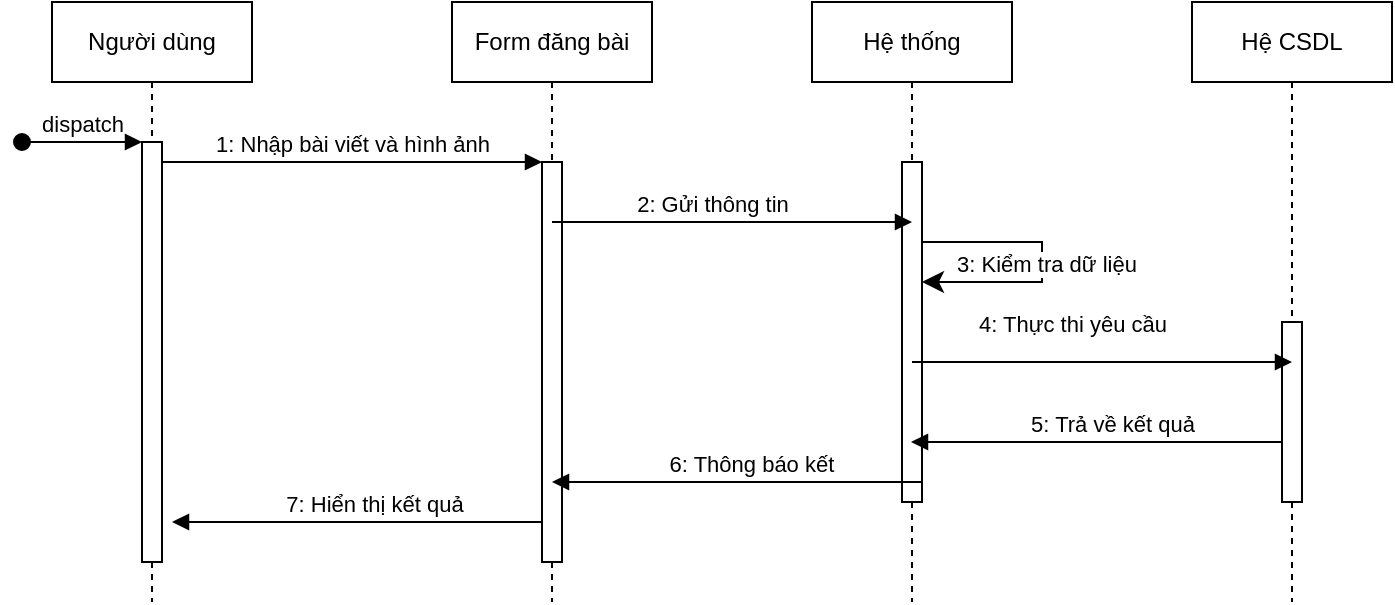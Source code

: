 <mxfile version="25.0.3" pages="7">
  <diagram name="Đăng bài" id="2YBvvXClWsGukQMizWep">
    <mxGraphModel dx="954" dy="647" grid="1" gridSize="10" guides="1" tooltips="1" connect="1" arrows="1" fold="1" page="1" pageScale="1" pageWidth="850" pageHeight="1100" math="0" shadow="0">
      <root>
        <mxCell id="0" />
        <mxCell id="1" parent="0" />
        <mxCell id="r12fzTaC0zUwJ8snUTE2-1" value="Người dùng" style="shape=umlLifeline;perimeter=lifelinePerimeter;whiteSpace=wrap;html=1;container=0;dropTarget=0;collapsible=0;recursiveResize=0;outlineConnect=0;portConstraint=eastwest;newEdgeStyle={&quot;edgeStyle&quot;:&quot;elbowEdgeStyle&quot;,&quot;elbow&quot;:&quot;vertical&quot;,&quot;curved&quot;:0,&quot;rounded&quot;:0};size=40;" parent="1" vertex="1">
          <mxGeometry x="80" y="60" width="100" height="300" as="geometry" />
        </mxCell>
        <mxCell id="r12fzTaC0zUwJ8snUTE2-2" value="" style="html=1;points=[];perimeter=orthogonalPerimeter;outlineConnect=0;targetShapes=umlLifeline;portConstraint=eastwest;newEdgeStyle={&quot;edgeStyle&quot;:&quot;elbowEdgeStyle&quot;,&quot;elbow&quot;:&quot;vertical&quot;,&quot;curved&quot;:0,&quot;rounded&quot;:0};" parent="r12fzTaC0zUwJ8snUTE2-1" vertex="1">
          <mxGeometry x="45" y="70" width="10" height="210" as="geometry" />
        </mxCell>
        <mxCell id="r12fzTaC0zUwJ8snUTE2-3" value="dispatch" style="html=1;verticalAlign=bottom;startArrow=oval;endArrow=block;startSize=8;edgeStyle=elbowEdgeStyle;elbow=vertical;curved=0;rounded=0;" parent="r12fzTaC0zUwJ8snUTE2-1" target="r12fzTaC0zUwJ8snUTE2-2" edge="1">
          <mxGeometry relative="1" as="geometry">
            <mxPoint x="-15" y="70" as="sourcePoint" />
          </mxGeometry>
        </mxCell>
        <mxCell id="r12fzTaC0zUwJ8snUTE2-4" value="Form đăng bài" style="shape=umlLifeline;perimeter=lifelinePerimeter;whiteSpace=wrap;html=1;container=0;dropTarget=0;collapsible=0;recursiveResize=0;outlineConnect=0;portConstraint=eastwest;newEdgeStyle={&quot;edgeStyle&quot;:&quot;elbowEdgeStyle&quot;,&quot;elbow&quot;:&quot;vertical&quot;,&quot;curved&quot;:0,&quot;rounded&quot;:0};" parent="1" vertex="1">
          <mxGeometry x="280" y="60" width="100" height="300" as="geometry" />
        </mxCell>
        <mxCell id="r12fzTaC0zUwJ8snUTE2-5" value="" style="html=1;points=[];perimeter=orthogonalPerimeter;outlineConnect=0;targetShapes=umlLifeline;portConstraint=eastwest;newEdgeStyle={&quot;edgeStyle&quot;:&quot;elbowEdgeStyle&quot;,&quot;elbow&quot;:&quot;vertical&quot;,&quot;curved&quot;:0,&quot;rounded&quot;:0};" parent="r12fzTaC0zUwJ8snUTE2-4" vertex="1">
          <mxGeometry x="45" y="80" width="10" height="200" as="geometry" />
        </mxCell>
        <mxCell id="r12fzTaC0zUwJ8snUTE2-6" value="1: Nhập bài viết và hình ảnh" style="html=1;verticalAlign=bottom;endArrow=block;edgeStyle=elbowEdgeStyle;elbow=vertical;curved=0;rounded=0;" parent="1" source="r12fzTaC0zUwJ8snUTE2-2" target="r12fzTaC0zUwJ8snUTE2-5" edge="1">
          <mxGeometry relative="1" as="geometry">
            <mxPoint x="195" y="150" as="sourcePoint" />
            <Array as="points">
              <mxPoint x="180" y="140" />
            </Array>
          </mxGeometry>
        </mxCell>
        <mxCell id="r12fzTaC0zUwJ8snUTE2-7" value="Hệ CSDL" style="shape=umlLifeline;perimeter=lifelinePerimeter;whiteSpace=wrap;html=1;container=0;dropTarget=0;collapsible=0;recursiveResize=0;outlineConnect=0;portConstraint=eastwest;newEdgeStyle={&quot;edgeStyle&quot;:&quot;elbowEdgeStyle&quot;,&quot;elbow&quot;:&quot;vertical&quot;,&quot;curved&quot;:0,&quot;rounded&quot;:0};" parent="1" vertex="1">
          <mxGeometry x="650" y="60" width="100" height="300" as="geometry" />
        </mxCell>
        <mxCell id="r12fzTaC0zUwJ8snUTE2-8" value="" style="html=1;points=[];perimeter=orthogonalPerimeter;outlineConnect=0;targetShapes=umlLifeline;portConstraint=eastwest;newEdgeStyle={&quot;edgeStyle&quot;:&quot;elbowEdgeStyle&quot;,&quot;elbow&quot;:&quot;vertical&quot;,&quot;curved&quot;:0,&quot;rounded&quot;:0};" parent="r12fzTaC0zUwJ8snUTE2-7" vertex="1">
          <mxGeometry x="45" y="160" width="10" height="90" as="geometry" />
        </mxCell>
        <mxCell id="r12fzTaC0zUwJ8snUTE2-9" value="Hệ thống" style="shape=umlLifeline;perimeter=lifelinePerimeter;whiteSpace=wrap;html=1;container=0;dropTarget=0;collapsible=0;recursiveResize=0;outlineConnect=0;portConstraint=eastwest;newEdgeStyle={&quot;edgeStyle&quot;:&quot;elbowEdgeStyle&quot;,&quot;elbow&quot;:&quot;vertical&quot;,&quot;curved&quot;:0,&quot;rounded&quot;:0};" parent="1" vertex="1">
          <mxGeometry x="460" y="60" width="100" height="300" as="geometry" />
        </mxCell>
        <mxCell id="r12fzTaC0zUwJ8snUTE2-10" value="" style="html=1;points=[];perimeter=orthogonalPerimeter;outlineConnect=0;targetShapes=umlLifeline;portConstraint=eastwest;newEdgeStyle={&quot;edgeStyle&quot;:&quot;elbowEdgeStyle&quot;,&quot;elbow&quot;:&quot;vertical&quot;,&quot;curved&quot;:0,&quot;rounded&quot;:0};" parent="r12fzTaC0zUwJ8snUTE2-9" vertex="1">
          <mxGeometry x="45" y="80" width="10" height="170" as="geometry" />
        </mxCell>
        <mxCell id="r12fzTaC0zUwJ8snUTE2-11" value="" style="edgeStyle=elbowEdgeStyle;elbow=horizontal;endArrow=classic;html=1;curved=0;rounded=0;endSize=8;startSize=8;" parent="r12fzTaC0zUwJ8snUTE2-9" edge="1">
          <mxGeometry width="50" height="50" relative="1" as="geometry">
            <mxPoint x="55" y="120" as="sourcePoint" />
            <mxPoint x="55" y="140" as="targetPoint" />
            <Array as="points">
              <mxPoint x="115" y="135" />
            </Array>
          </mxGeometry>
        </mxCell>
        <mxCell id="r12fzTaC0zUwJ8snUTE2-12" value="3: Kiểm tra dữ liệu" style="edgeLabel;html=1;align=center;verticalAlign=middle;resizable=0;points=[];" parent="r12fzTaC0zUwJ8snUTE2-11" vertex="1" connectable="0">
          <mxGeometry x="-0.093" y="2" relative="1" as="geometry">
            <mxPoint y="7" as="offset" />
          </mxGeometry>
        </mxCell>
        <mxCell id="r12fzTaC0zUwJ8snUTE2-13" value="2: Gửi thông tin" style="html=1;verticalAlign=bottom;endArrow=block;edgeStyle=elbowEdgeStyle;elbow=vertical;curved=0;rounded=0;" parent="1" edge="1">
          <mxGeometry x="-0.111" relative="1" as="geometry">
            <mxPoint x="330" y="170" as="sourcePoint" />
            <Array as="points">
              <mxPoint x="375" y="170" />
            </Array>
            <mxPoint x="510" y="170" as="targetPoint" />
            <mxPoint as="offset" />
          </mxGeometry>
        </mxCell>
        <mxCell id="r12fzTaC0zUwJ8snUTE2-14" value="4: Thực thi yêu cầu" style="html=1;verticalAlign=bottom;endArrow=block;edgeStyle=elbowEdgeStyle;elbow=vertical;curved=0;rounded=0;" parent="1" edge="1">
          <mxGeometry x="-0.158" y="10" relative="1" as="geometry">
            <mxPoint x="510" y="240" as="sourcePoint" />
            <Array as="points">
              <mxPoint x="555" y="240" />
            </Array>
            <mxPoint x="700" y="240" as="targetPoint" />
            <mxPoint as="offset" />
          </mxGeometry>
        </mxCell>
        <mxCell id="r12fzTaC0zUwJ8snUTE2-15" value="5: Trả về kết quả" style="html=1;verticalAlign=bottom;endArrow=block;edgeStyle=elbowEdgeStyle;elbow=vertical;curved=0;rounded=0;" parent="1" edge="1">
          <mxGeometry x="-0.084" relative="1" as="geometry">
            <mxPoint x="695" y="280" as="sourcePoint" />
            <Array as="points">
              <mxPoint x="630" y="280" />
            </Array>
            <mxPoint x="509.5" y="280" as="targetPoint" />
            <mxPoint as="offset" />
          </mxGeometry>
        </mxCell>
        <mxCell id="r12fzTaC0zUwJ8snUTE2-16" value="6: Thông báo kết&amp;nbsp;" style="html=1;verticalAlign=bottom;endArrow=block;edgeStyle=elbowEdgeStyle;elbow=vertical;curved=0;rounded=0;" parent="1" edge="1">
          <mxGeometry x="-0.084" relative="1" as="geometry">
            <mxPoint x="515.5" y="300" as="sourcePoint" />
            <Array as="points">
              <mxPoint x="450.5" y="300" />
            </Array>
            <mxPoint x="330" y="300" as="targetPoint" />
            <mxPoint as="offset" />
          </mxGeometry>
        </mxCell>
        <mxCell id="r12fzTaC0zUwJ8snUTE2-17" value="7: Hiển thị kết quả" style="html=1;verticalAlign=bottom;endArrow=block;edgeStyle=elbowEdgeStyle;elbow=vertical;curved=0;rounded=0;" parent="1" edge="1">
          <mxGeometry x="-0.084" relative="1" as="geometry">
            <mxPoint x="325.5" y="320" as="sourcePoint" />
            <Array as="points">
              <mxPoint x="260.5" y="320" />
            </Array>
            <mxPoint x="140" y="320" as="targetPoint" />
            <mxPoint as="offset" />
          </mxGeometry>
        </mxCell>
      </root>
    </mxGraphModel>
  </diagram>
  <diagram id="jSfqbtFjrKYye6gXipvO" name="Like/Unlike">
    <mxGraphModel dx="1781" dy="647" grid="1" gridSize="10" guides="1" tooltips="1" connect="1" arrows="1" fold="1" page="1" pageScale="1" pageWidth="827" pageHeight="1169" math="0" shadow="0">
      <root>
        <mxCell id="0" />
        <mxCell id="1" parent="0" />
        <mxCell id="w8kD_zkQhZ5e8kcjs-CV-1" value="Người dùng" style="shape=umlLifeline;perimeter=lifelinePerimeter;whiteSpace=wrap;html=1;container=0;dropTarget=0;collapsible=0;recursiveResize=0;outlineConnect=0;portConstraint=eastwest;newEdgeStyle={&quot;edgeStyle&quot;:&quot;elbowEdgeStyle&quot;,&quot;elbow&quot;:&quot;vertical&quot;,&quot;curved&quot;:0,&quot;rounded&quot;:0};size=40;" parent="1" vertex="1">
          <mxGeometry x="10" y="50" width="100" height="320" as="geometry" />
        </mxCell>
        <mxCell id="w8kD_zkQhZ5e8kcjs-CV-2" value="" style="html=1;points=[];perimeter=orthogonalPerimeter;outlineConnect=0;targetShapes=umlLifeline;portConstraint=eastwest;newEdgeStyle={&quot;edgeStyle&quot;:&quot;elbowEdgeStyle&quot;,&quot;elbow&quot;:&quot;vertical&quot;,&quot;curved&quot;:0,&quot;rounded&quot;:0};" parent="w8kD_zkQhZ5e8kcjs-CV-1" vertex="1">
          <mxGeometry x="45" y="70" width="10" height="230" as="geometry" />
        </mxCell>
        <mxCell id="w8kD_zkQhZ5e8kcjs-CV-3" value="dispatch" style="html=1;verticalAlign=bottom;startArrow=oval;endArrow=block;startSize=8;edgeStyle=elbowEdgeStyle;elbow=vertical;curved=0;rounded=0;" parent="w8kD_zkQhZ5e8kcjs-CV-1" target="w8kD_zkQhZ5e8kcjs-CV-2" edge="1">
          <mxGeometry relative="1" as="geometry">
            <mxPoint x="-15" y="70" as="sourcePoint" />
          </mxGeometry>
        </mxCell>
        <mxCell id="w8kD_zkQhZ5e8kcjs-CV-7" value="Hệ CSDL" style="shape=umlLifeline;perimeter=lifelinePerimeter;whiteSpace=wrap;html=1;container=0;dropTarget=0;collapsible=0;recursiveResize=0;outlineConnect=0;portConstraint=eastwest;newEdgeStyle={&quot;edgeStyle&quot;:&quot;elbowEdgeStyle&quot;,&quot;elbow&quot;:&quot;vertical&quot;,&quot;curved&quot;:0,&quot;rounded&quot;:0};" parent="1" vertex="1">
          <mxGeometry x="510" y="50" width="100" height="300" as="geometry" />
        </mxCell>
        <mxCell id="w8kD_zkQhZ5e8kcjs-CV-8" value="" style="html=1;points=[];perimeter=orthogonalPerimeter;outlineConnect=0;targetShapes=umlLifeline;portConstraint=eastwest;newEdgeStyle={&quot;edgeStyle&quot;:&quot;elbowEdgeStyle&quot;,&quot;elbow&quot;:&quot;vertical&quot;,&quot;curved&quot;:0,&quot;rounded&quot;:0};" parent="w8kD_zkQhZ5e8kcjs-CV-7" vertex="1">
          <mxGeometry x="45" y="100" width="10" height="130" as="geometry" />
        </mxCell>
        <mxCell id="w8kD_zkQhZ5e8kcjs-CV-9" value="Hệ thống" style="shape=umlLifeline;perimeter=lifelinePerimeter;whiteSpace=wrap;html=1;container=0;dropTarget=0;collapsible=0;recursiveResize=0;outlineConnect=0;portConstraint=eastwest;newEdgeStyle={&quot;edgeStyle&quot;:&quot;elbowEdgeStyle&quot;,&quot;elbow&quot;:&quot;vertical&quot;,&quot;curved&quot;:0,&quot;rounded&quot;:0};" parent="1" vertex="1">
          <mxGeometry x="250" y="50" width="100" height="320" as="geometry" />
        </mxCell>
        <mxCell id="w8kD_zkQhZ5e8kcjs-CV-10" value="" style="html=1;points=[];perimeter=orthogonalPerimeter;outlineConnect=0;targetShapes=umlLifeline;portConstraint=eastwest;newEdgeStyle={&quot;edgeStyle&quot;:&quot;elbowEdgeStyle&quot;,&quot;elbow&quot;:&quot;vertical&quot;,&quot;curved&quot;:0,&quot;rounded&quot;:0};" parent="w8kD_zkQhZ5e8kcjs-CV-9" vertex="1">
          <mxGeometry x="45" y="80" width="10" height="210" as="geometry" />
        </mxCell>
        <mxCell id="w8kD_zkQhZ5e8kcjs-CV-13" value="1: Gửi thông tin" style="html=1;verticalAlign=bottom;endArrow=block;edgeStyle=elbowEdgeStyle;elbow=vertical;curved=0;rounded=0;" parent="1" edge="1" source="w8kD_zkQhZ5e8kcjs-CV-2">
          <mxGeometry x="-0.111" relative="1" as="geometry">
            <mxPoint x="260" y="160" as="sourcePoint" />
            <Array as="points">
              <mxPoint x="305" y="160" />
            </Array>
            <mxPoint x="305" y="160" as="targetPoint" />
            <mxPoint as="offset" />
          </mxGeometry>
        </mxCell>
        <mxCell id="w8kD_zkQhZ5e8kcjs-CV-14" value="2&lt;div&gt;: Truy vấn CSDL&lt;/div&gt;" style="html=1;verticalAlign=bottom;endArrow=block;edgeStyle=elbowEdgeStyle;elbow=vertical;curved=0;rounded=0;" parent="1" edge="1" source="w8kD_zkQhZ5e8kcjs-CV-9">
          <mxGeometry x="-0.053" relative="1" as="geometry">
            <mxPoint x="440" y="180" as="sourcePoint" />
            <Array as="points">
              <mxPoint x="485" y="180" />
            </Array>
            <mxPoint x="560" y="180" as="targetPoint" />
            <mxPoint as="offset" />
          </mxGeometry>
        </mxCell>
        <mxCell id="w8kD_zkQhZ5e8kcjs-CV-15" value="4: Trả về kết quả" style="html=1;verticalAlign=bottom;endArrow=block;edgeStyle=elbowEdgeStyle;elbow=vertical;curved=0;rounded=0;" parent="1" edge="1" target="w8kD_zkQhZ5e8kcjs-CV-10" source="w8kD_zkQhZ5e8kcjs-CV-8">
          <mxGeometry x="-0.084" relative="1" as="geometry">
            <mxPoint x="506.5" y="260" as="sourcePoint" />
            <Array as="points">
              <mxPoint x="441.5" y="260" />
            </Array>
            <mxPoint x="321" y="260" as="targetPoint" />
            <mxPoint as="offset" />
          </mxGeometry>
        </mxCell>
        <mxCell id="w8kD_zkQhZ5e8kcjs-CV-17" value="5: Hiển thị kết quả" style="html=1;verticalAlign=bottom;endArrow=block;edgeStyle=elbowEdgeStyle;elbow=vertical;curved=0;rounded=0;" parent="1" edge="1" target="w8kD_zkQhZ5e8kcjs-CV-2" source="w8kD_zkQhZ5e8kcjs-CV-9">
          <mxGeometry x="0.138" relative="1" as="geometry">
            <mxPoint x="256" y="330" as="sourcePoint" />
            <Array as="points">
              <mxPoint x="190.5" y="330" />
            </Array>
            <mxPoint x="70" y="330" as="targetPoint" />
            <mxPoint x="1" as="offset" />
          </mxGeometry>
        </mxCell>
        <mxCell id="rZkWOKtqXI1dUcDPoEAD-1" value="" style="edgeStyle=elbowEdgeStyle;elbow=horizontal;endArrow=classic;html=1;curved=0;rounded=0;endSize=8;startSize=8;" parent="1" edge="1">
          <mxGeometry width="50" height="50" relative="1" as="geometry">
            <mxPoint x="560" y="200" as="sourcePoint" />
            <mxPoint x="560" y="220" as="targetPoint" />
            <Array as="points">
              <mxPoint x="620" y="215" />
            </Array>
          </mxGeometry>
        </mxCell>
        <mxCell id="rZkWOKtqXI1dUcDPoEAD-2" value="3: Thực thi yêu cầu" style="edgeLabel;html=1;align=center;verticalAlign=middle;resizable=0;points=[];" parent="rZkWOKtqXI1dUcDPoEAD-1" vertex="1" connectable="0">
          <mxGeometry x="-0.093" y="2" relative="1" as="geometry">
            <mxPoint y="7" as="offset" />
          </mxGeometry>
        </mxCell>
        <mxCell id="Schu05njpDujPpJQ4BI4-1" value="Người dùng 2" style="shape=umlLifeline;perimeter=lifelinePerimeter;whiteSpace=wrap;html=1;container=0;dropTarget=0;collapsible=0;recursiveResize=0;outlineConnect=0;portConstraint=eastwest;newEdgeStyle={&quot;edgeStyle&quot;:&quot;elbowEdgeStyle&quot;,&quot;elbow&quot;:&quot;vertical&quot;,&quot;curved&quot;:0,&quot;rounded&quot;:0};" parent="1" vertex="1">
          <mxGeometry x="727" y="50" width="100" height="300" as="geometry" />
        </mxCell>
        <mxCell id="Schu05njpDujPpJQ4BI4-2" value="" style="html=1;points=[];perimeter=orthogonalPerimeter;outlineConnect=0;targetShapes=umlLifeline;portConstraint=eastwest;newEdgeStyle={&quot;edgeStyle&quot;:&quot;elbowEdgeStyle&quot;,&quot;elbow&quot;:&quot;vertical&quot;,&quot;curved&quot;:0,&quot;rounded&quot;:0};" parent="Schu05njpDujPpJQ4BI4-1" vertex="1">
          <mxGeometry x="45" y="100" width="10" height="180" as="geometry" />
        </mxCell>
        <mxCell id="Schu05njpDujPpJQ4BI4-4" value="6: Gửi thông báo" style="html=1;verticalAlign=bottom;endArrow=block;edgeStyle=elbowEdgeStyle;elbow=vertical;curved=0;rounded=0;" parent="1" target="Schu05njpDujPpJQ4BI4-1" edge="1" source="w8kD_zkQhZ5e8kcjs-CV-10">
          <mxGeometry x="-0.069" relative="1" as="geometry">
            <mxPoint x="448.5" y="320" as="sourcePoint" />
            <Array as="points">
              <mxPoint x="610" y="320" />
            </Array>
            <mxPoint x="700" y="340" as="targetPoint" />
            <mxPoint x="1" as="offset" />
          </mxGeometry>
        </mxCell>
      </root>
    </mxGraphModel>
  </diagram>
  <diagram id="zUzSn7DkX2pUzEvZe8yD" name="Bình luận">
    <mxGraphModel grid="1" page="1" gridSize="10" guides="1" tooltips="1" connect="1" arrows="1" fold="1" pageScale="1" pageWidth="827" pageHeight="1169" math="0" shadow="0">
      <root>
        <mxCell id="0" />
        <mxCell id="1" parent="0" />
        <mxCell id="RKjUR7_-icUEEAKHoOrh-1" value="Người dùng" style="shape=umlLifeline;perimeter=lifelinePerimeter;whiteSpace=wrap;html=1;container=0;dropTarget=0;collapsible=0;recursiveResize=0;outlineConnect=0;portConstraint=eastwest;newEdgeStyle={&quot;edgeStyle&quot;:&quot;elbowEdgeStyle&quot;,&quot;elbow&quot;:&quot;vertical&quot;,&quot;curved&quot;:0,&quot;rounded&quot;:0};size=40;" vertex="1" parent="1">
          <mxGeometry x="80" y="60" width="100" height="300" as="geometry" />
        </mxCell>
        <mxCell id="RKjUR7_-icUEEAKHoOrh-2" value="" style="html=1;points=[];perimeter=orthogonalPerimeter;outlineConnect=0;targetShapes=umlLifeline;portConstraint=eastwest;newEdgeStyle={&quot;edgeStyle&quot;:&quot;elbowEdgeStyle&quot;,&quot;elbow&quot;:&quot;vertical&quot;,&quot;curved&quot;:0,&quot;rounded&quot;:0};" vertex="1" parent="RKjUR7_-icUEEAKHoOrh-1">
          <mxGeometry x="45" y="70" width="10" height="210" as="geometry" />
        </mxCell>
        <mxCell id="RKjUR7_-icUEEAKHoOrh-3" value="dispatch" style="html=1;verticalAlign=bottom;startArrow=oval;endArrow=block;startSize=8;edgeStyle=elbowEdgeStyle;elbow=vertical;curved=0;rounded=0;" edge="1" parent="RKjUR7_-icUEEAKHoOrh-1" target="RKjUR7_-icUEEAKHoOrh-2">
          <mxGeometry relative="1" as="geometry">
            <mxPoint x="-15" y="70" as="sourcePoint" />
          </mxGeometry>
        </mxCell>
        <mxCell id="RKjUR7_-icUEEAKHoOrh-4" value="Form đăng bài" style="shape=umlLifeline;perimeter=lifelinePerimeter;whiteSpace=wrap;html=1;container=0;dropTarget=0;collapsible=0;recursiveResize=0;outlineConnect=0;portConstraint=eastwest;newEdgeStyle={&quot;edgeStyle&quot;:&quot;elbowEdgeStyle&quot;,&quot;elbow&quot;:&quot;vertical&quot;,&quot;curved&quot;:0,&quot;rounded&quot;:0};" vertex="1" parent="1">
          <mxGeometry x="280" y="60" width="100" height="300" as="geometry" />
        </mxCell>
        <mxCell id="RKjUR7_-icUEEAKHoOrh-5" value="" style="html=1;points=[];perimeter=orthogonalPerimeter;outlineConnect=0;targetShapes=umlLifeline;portConstraint=eastwest;newEdgeStyle={&quot;edgeStyle&quot;:&quot;elbowEdgeStyle&quot;,&quot;elbow&quot;:&quot;vertical&quot;,&quot;curved&quot;:0,&quot;rounded&quot;:0};" vertex="1" parent="RKjUR7_-icUEEAKHoOrh-4">
          <mxGeometry x="45" y="80" width="10" height="200" as="geometry" />
        </mxCell>
        <mxCell id="RKjUR7_-icUEEAKHoOrh-6" value="1: Nhập bình luận" style="html=1;verticalAlign=bottom;endArrow=block;edgeStyle=elbowEdgeStyle;elbow=vertical;curved=0;rounded=0;" edge="1" parent="1" source="RKjUR7_-icUEEAKHoOrh-2" target="RKjUR7_-icUEEAKHoOrh-5">
          <mxGeometry relative="1" as="geometry">
            <mxPoint x="195" y="150" as="sourcePoint" />
            <Array as="points">
              <mxPoint x="180" y="140" />
            </Array>
          </mxGeometry>
        </mxCell>
        <mxCell id="RKjUR7_-icUEEAKHoOrh-7" value="Hệ CSDL" style="shape=umlLifeline;perimeter=lifelinePerimeter;whiteSpace=wrap;html=1;container=0;dropTarget=0;collapsible=0;recursiveResize=0;outlineConnect=0;portConstraint=eastwest;newEdgeStyle={&quot;edgeStyle&quot;:&quot;elbowEdgeStyle&quot;,&quot;elbow&quot;:&quot;vertical&quot;,&quot;curved&quot;:0,&quot;rounded&quot;:0};" vertex="1" parent="1">
          <mxGeometry x="650" y="60" width="100" height="300" as="geometry" />
        </mxCell>
        <mxCell id="RKjUR7_-icUEEAKHoOrh-8" value="" style="html=1;points=[];perimeter=orthogonalPerimeter;outlineConnect=0;targetShapes=umlLifeline;portConstraint=eastwest;newEdgeStyle={&quot;edgeStyle&quot;:&quot;elbowEdgeStyle&quot;,&quot;elbow&quot;:&quot;vertical&quot;,&quot;curved&quot;:0,&quot;rounded&quot;:0};" vertex="1" parent="RKjUR7_-icUEEAKHoOrh-7">
          <mxGeometry x="45" y="160" width="10" height="90" as="geometry" />
        </mxCell>
        <mxCell id="RKjUR7_-icUEEAKHoOrh-9" value="Hệ thống" style="shape=umlLifeline;perimeter=lifelinePerimeter;whiteSpace=wrap;html=1;container=0;dropTarget=0;collapsible=0;recursiveResize=0;outlineConnect=0;portConstraint=eastwest;newEdgeStyle={&quot;edgeStyle&quot;:&quot;elbowEdgeStyle&quot;,&quot;elbow&quot;:&quot;vertical&quot;,&quot;curved&quot;:0,&quot;rounded&quot;:0};" vertex="1" parent="1">
          <mxGeometry x="460" y="60" width="100" height="300" as="geometry" />
        </mxCell>
        <mxCell id="RKjUR7_-icUEEAKHoOrh-10" value="" style="html=1;points=[];perimeter=orthogonalPerimeter;outlineConnect=0;targetShapes=umlLifeline;portConstraint=eastwest;newEdgeStyle={&quot;edgeStyle&quot;:&quot;elbowEdgeStyle&quot;,&quot;elbow&quot;:&quot;vertical&quot;,&quot;curved&quot;:0,&quot;rounded&quot;:0};" vertex="1" parent="RKjUR7_-icUEEAKHoOrh-9">
          <mxGeometry x="45" y="80" width="10" height="170" as="geometry" />
        </mxCell>
        <mxCell id="RKjUR7_-icUEEAKHoOrh-11" value="" style="edgeStyle=elbowEdgeStyle;elbow=horizontal;endArrow=classic;html=1;curved=0;rounded=0;endSize=8;startSize=8;" edge="1" parent="RKjUR7_-icUEEAKHoOrh-9">
          <mxGeometry width="50" height="50" relative="1" as="geometry">
            <mxPoint x="55" y="120" as="sourcePoint" />
            <mxPoint x="55" y="140" as="targetPoint" />
            <Array as="points">
              <mxPoint x="115" y="135" />
            </Array>
          </mxGeometry>
        </mxCell>
        <mxCell id="RKjUR7_-icUEEAKHoOrh-12" value="3: Kiểm tra dữ liệu" style="edgeLabel;html=1;align=center;verticalAlign=middle;resizable=0;points=[];" vertex="1" connectable="0" parent="RKjUR7_-icUEEAKHoOrh-11">
          <mxGeometry x="-0.093" y="2" relative="1" as="geometry">
            <mxPoint y="7" as="offset" />
          </mxGeometry>
        </mxCell>
        <mxCell id="RKjUR7_-icUEEAKHoOrh-13" value="2: Gửi thông tin" style="html=1;verticalAlign=bottom;endArrow=block;edgeStyle=elbowEdgeStyle;elbow=vertical;curved=0;rounded=0;" edge="1" parent="1">
          <mxGeometry x="-0.111" relative="1" as="geometry">
            <mxPoint x="330" y="170" as="sourcePoint" />
            <Array as="points">
              <mxPoint x="375" y="170" />
            </Array>
            <mxPoint x="510" y="170" as="targetPoint" />
            <mxPoint as="offset" />
          </mxGeometry>
        </mxCell>
        <mxCell id="RKjUR7_-icUEEAKHoOrh-14" value="4: Thực thi yêu cầu" style="html=1;verticalAlign=bottom;endArrow=block;edgeStyle=elbowEdgeStyle;elbow=vertical;curved=0;rounded=0;" edge="1" parent="1">
          <mxGeometry x="-0.158" y="10" relative="1" as="geometry">
            <mxPoint x="510" y="240" as="sourcePoint" />
            <Array as="points">
              <mxPoint x="555" y="240" />
            </Array>
            <mxPoint x="700" y="240" as="targetPoint" />
            <mxPoint as="offset" />
          </mxGeometry>
        </mxCell>
        <mxCell id="RKjUR7_-icUEEAKHoOrh-15" value="5: Trả về kết quả" style="html=1;verticalAlign=bottom;endArrow=block;edgeStyle=elbowEdgeStyle;elbow=vertical;curved=0;rounded=0;" edge="1" parent="1">
          <mxGeometry x="-0.084" relative="1" as="geometry">
            <mxPoint x="695" y="280" as="sourcePoint" />
            <Array as="points">
              <mxPoint x="630" y="280" />
            </Array>
            <mxPoint x="509.5" y="280" as="targetPoint" />
            <mxPoint as="offset" />
          </mxGeometry>
        </mxCell>
        <mxCell id="RKjUR7_-icUEEAKHoOrh-16" value="6: Thông báo kết&amp;nbsp;" style="html=1;verticalAlign=bottom;endArrow=block;edgeStyle=elbowEdgeStyle;elbow=vertical;curved=0;rounded=0;" edge="1" parent="1">
          <mxGeometry x="-0.084" relative="1" as="geometry">
            <mxPoint x="515.5" y="300" as="sourcePoint" />
            <Array as="points">
              <mxPoint x="450.5" y="300" />
            </Array>
            <mxPoint x="330" y="300" as="targetPoint" />
            <mxPoint as="offset" />
          </mxGeometry>
        </mxCell>
        <mxCell id="RKjUR7_-icUEEAKHoOrh-17" value="7: Hiển thị kết quả" style="html=1;verticalAlign=bottom;endArrow=block;edgeStyle=elbowEdgeStyle;elbow=vertical;curved=0;rounded=0;" edge="1" parent="1">
          <mxGeometry x="-0.084" relative="1" as="geometry">
            <mxPoint x="325.5" y="320" as="sourcePoint" />
            <Array as="points">
              <mxPoint x="260.5" y="320" />
            </Array>
            <mxPoint x="140" y="320" as="targetPoint" />
            <mxPoint as="offset" />
          </mxGeometry>
        </mxCell>
      </root>
    </mxGraphModel>
  </diagram>
  <diagram id="ORHbClU-bKJkpTD9yn6L" name="Xoá bài">
    <mxGraphModel dx="954" dy="647" grid="1" gridSize="10" guides="1" tooltips="1" connect="1" arrows="1" fold="1" page="1" pageScale="1" pageWidth="827" pageHeight="1169" math="0" shadow="0">
      <root>
        <mxCell id="0" />
        <mxCell id="1" parent="0" />
        <mxCell id="s7DUDZ6QWlpCbEsnNOTf-14" value="Người dùng" style="shape=umlLifeline;perimeter=lifelinePerimeter;whiteSpace=wrap;html=1;container=0;dropTarget=0;collapsible=0;recursiveResize=0;outlineConnect=0;portConstraint=eastwest;newEdgeStyle={&quot;edgeStyle&quot;:&quot;elbowEdgeStyle&quot;,&quot;elbow&quot;:&quot;vertical&quot;,&quot;curved&quot;:0,&quot;rounded&quot;:0};size=40;" vertex="1" parent="1">
          <mxGeometry x="90" y="70" width="100" height="300" as="geometry" />
        </mxCell>
        <mxCell id="s7DUDZ6QWlpCbEsnNOTf-15" value="" style="html=1;points=[];perimeter=orthogonalPerimeter;outlineConnect=0;targetShapes=umlLifeline;portConstraint=eastwest;newEdgeStyle={&quot;edgeStyle&quot;:&quot;elbowEdgeStyle&quot;,&quot;elbow&quot;:&quot;vertical&quot;,&quot;curved&quot;:0,&quot;rounded&quot;:0};" vertex="1" parent="s7DUDZ6QWlpCbEsnNOTf-14">
          <mxGeometry x="45" y="70" width="10" height="210" as="geometry" />
        </mxCell>
        <mxCell id="s7DUDZ6QWlpCbEsnNOTf-16" value="dispatch" style="html=1;verticalAlign=bottom;startArrow=oval;endArrow=block;startSize=8;edgeStyle=elbowEdgeStyle;elbow=vertical;curved=0;rounded=0;" edge="1" parent="s7DUDZ6QWlpCbEsnNOTf-14" target="s7DUDZ6QWlpCbEsnNOTf-15">
          <mxGeometry relative="1" as="geometry">
            <mxPoint x="-15" y="70" as="sourcePoint" />
          </mxGeometry>
        </mxCell>
        <mxCell id="s7DUDZ6QWlpCbEsnNOTf-17" value="Hệ CSDL" style="shape=umlLifeline;perimeter=lifelinePerimeter;whiteSpace=wrap;html=1;container=0;dropTarget=0;collapsible=0;recursiveResize=0;outlineConnect=0;portConstraint=eastwest;newEdgeStyle={&quot;edgeStyle&quot;:&quot;elbowEdgeStyle&quot;,&quot;elbow&quot;:&quot;vertical&quot;,&quot;curved&quot;:0,&quot;rounded&quot;:0};" vertex="1" parent="1">
          <mxGeometry x="580" y="60" width="100" height="300" as="geometry" />
        </mxCell>
        <mxCell id="s7DUDZ6QWlpCbEsnNOTf-18" value="" style="html=1;points=[];perimeter=orthogonalPerimeter;outlineConnect=0;targetShapes=umlLifeline;portConstraint=eastwest;newEdgeStyle={&quot;edgeStyle&quot;:&quot;elbowEdgeStyle&quot;,&quot;elbow&quot;:&quot;vertical&quot;,&quot;curved&quot;:0,&quot;rounded&quot;:0};" vertex="1" parent="s7DUDZ6QWlpCbEsnNOTf-17">
          <mxGeometry x="45" y="100" width="10" height="180" as="geometry" />
        </mxCell>
        <mxCell id="s7DUDZ6QWlpCbEsnNOTf-19" value="Hệ thống" style="shape=umlLifeline;perimeter=lifelinePerimeter;whiteSpace=wrap;html=1;container=0;dropTarget=0;collapsible=0;recursiveResize=0;outlineConnect=0;portConstraint=eastwest;newEdgeStyle={&quot;edgeStyle&quot;:&quot;elbowEdgeStyle&quot;,&quot;elbow&quot;:&quot;vertical&quot;,&quot;curved&quot;:0,&quot;rounded&quot;:0};" vertex="1" parent="1">
          <mxGeometry x="340" y="70" width="100" height="300" as="geometry" />
        </mxCell>
        <mxCell id="s7DUDZ6QWlpCbEsnNOTf-20" value="" style="html=1;points=[];perimeter=orthogonalPerimeter;outlineConnect=0;targetShapes=umlLifeline;portConstraint=eastwest;newEdgeStyle={&quot;edgeStyle&quot;:&quot;elbowEdgeStyle&quot;,&quot;elbow&quot;:&quot;vertical&quot;,&quot;curved&quot;:0,&quot;rounded&quot;:0};" vertex="1" parent="s7DUDZ6QWlpCbEsnNOTf-19">
          <mxGeometry x="45" y="80" width="10" height="200" as="geometry" />
        </mxCell>
        <mxCell id="s7DUDZ6QWlpCbEsnNOTf-21" value="4: Trả về kết quả" style="html=1;verticalAlign=bottom;endArrow=block;edgeStyle=elbowEdgeStyle;elbow=vertical;curved=0;rounded=0;" edge="1" parent="1" target="s7DUDZ6QWlpCbEsnNOTf-20">
          <mxGeometry x="-0.084" relative="1" as="geometry">
            <mxPoint x="635.5" y="280" as="sourcePoint" />
            <Array as="points">
              <mxPoint x="570.5" y="280" />
            </Array>
            <mxPoint x="450" y="280" as="targetPoint" />
            <mxPoint as="offset" />
          </mxGeometry>
        </mxCell>
        <mxCell id="s7DUDZ6QWlpCbEsnNOTf-22" value="5: Hiển thị kết quả" style="html=1;verticalAlign=bottom;endArrow=block;edgeStyle=elbowEdgeStyle;elbow=vertical;curved=0;rounded=0;" edge="1" parent="1" source="s7DUDZ6QWlpCbEsnNOTf-19">
          <mxGeometry x="0.138" relative="1" as="geometry">
            <mxPoint x="335.5" y="330" as="sourcePoint" />
            <Array as="points">
              <mxPoint x="270.5" y="330" />
            </Array>
            <mxPoint x="150" y="330" as="targetPoint" />
            <mxPoint x="1" as="offset" />
          </mxGeometry>
        </mxCell>
        <mxCell id="s7DUDZ6QWlpCbEsnNOTf-23" value="1: Nhấn vào biểu tượng thùng rác" style="html=1;verticalAlign=bottom;endArrow=block;edgeStyle=elbowEdgeStyle;elbow=vertical;curved=0;rounded=0;" edge="1" parent="1" target="s7DUDZ6QWlpCbEsnNOTf-19">
          <mxGeometry relative="1" as="geometry">
            <mxPoint x="145" y="170" as="sourcePoint" />
            <Array as="points">
              <mxPoint x="195" y="170" />
            </Array>
            <mxPoint x="340" y="170" as="targetPoint" />
            <mxPoint as="offset" />
          </mxGeometry>
        </mxCell>
        <mxCell id="s7DUDZ6QWlpCbEsnNOTf-24" value="2: Truy vấn CSDL" style="html=1;verticalAlign=bottom;endArrow=block;edgeStyle=elbowEdgeStyle;elbow=vertical;curved=0;rounded=0;" edge="1" parent="1" source="s7DUDZ6QWlpCbEsnNOTf-20">
          <mxGeometry x="-0.053" relative="1" as="geometry">
            <mxPoint x="410" y="200" as="sourcePoint" />
            <Array as="points">
              <mxPoint x="565" y="200" />
            </Array>
            <mxPoint x="630" y="200" as="targetPoint" />
            <mxPoint as="offset" />
          </mxGeometry>
        </mxCell>
        <mxCell id="s7DUDZ6QWlpCbEsnNOTf-25" value="" style="edgeStyle=elbowEdgeStyle;elbow=horizontal;endArrow=classic;html=1;curved=0;rounded=0;endSize=8;startSize=8;" edge="1" parent="1">
          <mxGeometry width="50" height="50" relative="1" as="geometry">
            <mxPoint x="630" y="220" as="sourcePoint" />
            <mxPoint x="630" y="240" as="targetPoint" />
            <Array as="points">
              <mxPoint x="690" y="235" />
            </Array>
          </mxGeometry>
        </mxCell>
        <mxCell id="s7DUDZ6QWlpCbEsnNOTf-26" value="3: Thực thi yêu cầu" style="edgeLabel;html=1;align=center;verticalAlign=middle;resizable=0;points=[];" vertex="1" connectable="0" parent="s7DUDZ6QWlpCbEsnNOTf-25">
          <mxGeometry x="-0.093" y="2" relative="1" as="geometry">
            <mxPoint y="7" as="offset" />
          </mxGeometry>
        </mxCell>
      </root>
    </mxGraphModel>
  </diagram>
  <diagram id="Ey62mu0xi-_5r7FzOgWO" name="Thay đổi thông tin cá nhân">
    <mxGraphModel dx="954" dy="647" grid="1" gridSize="10" guides="1" tooltips="1" connect="1" arrows="1" fold="1" page="1" pageScale="1" pageWidth="827" pageHeight="1169" math="0" shadow="0">
      <root>
        <mxCell id="0" />
        <mxCell id="1" parent="0" />
        <mxCell id="Nq5Gef6nirheu2Bh2SGQ-1" value="Người dùng" style="shape=umlLifeline;perimeter=lifelinePerimeter;whiteSpace=wrap;html=1;container=0;dropTarget=0;collapsible=0;recursiveResize=0;outlineConnect=0;portConstraint=eastwest;newEdgeStyle={&quot;edgeStyle&quot;:&quot;elbowEdgeStyle&quot;,&quot;elbow&quot;:&quot;vertical&quot;,&quot;curved&quot;:0,&quot;rounded&quot;:0};size=40;" vertex="1" parent="1">
          <mxGeometry x="80" y="60" width="100" height="300" as="geometry" />
        </mxCell>
        <mxCell id="Nq5Gef6nirheu2Bh2SGQ-2" value="" style="html=1;points=[];perimeter=orthogonalPerimeter;outlineConnect=0;targetShapes=umlLifeline;portConstraint=eastwest;newEdgeStyle={&quot;edgeStyle&quot;:&quot;elbowEdgeStyle&quot;,&quot;elbow&quot;:&quot;vertical&quot;,&quot;curved&quot;:0,&quot;rounded&quot;:0};" vertex="1" parent="Nq5Gef6nirheu2Bh2SGQ-1">
          <mxGeometry x="45" y="70" width="10" height="210" as="geometry" />
        </mxCell>
        <mxCell id="Nq5Gef6nirheu2Bh2SGQ-3" value="dispatch" style="html=1;verticalAlign=bottom;startArrow=oval;endArrow=block;startSize=8;edgeStyle=elbowEdgeStyle;elbow=vertical;curved=0;rounded=0;" edge="1" parent="Nq5Gef6nirheu2Bh2SGQ-1" target="Nq5Gef6nirheu2Bh2SGQ-2">
          <mxGeometry relative="1" as="geometry">
            <mxPoint x="-15" y="70" as="sourcePoint" />
          </mxGeometry>
        </mxCell>
        <mxCell id="Nq5Gef6nirheu2Bh2SGQ-4" value="Form thông tin" style="shape=umlLifeline;perimeter=lifelinePerimeter;whiteSpace=wrap;html=1;container=0;dropTarget=0;collapsible=0;recursiveResize=0;outlineConnect=0;portConstraint=eastwest;newEdgeStyle={&quot;edgeStyle&quot;:&quot;elbowEdgeStyle&quot;,&quot;elbow&quot;:&quot;vertical&quot;,&quot;curved&quot;:0,&quot;rounded&quot;:0};" vertex="1" parent="1">
          <mxGeometry x="280" y="60" width="100" height="300" as="geometry" />
        </mxCell>
        <mxCell id="Nq5Gef6nirheu2Bh2SGQ-5" value="" style="html=1;points=[];perimeter=orthogonalPerimeter;outlineConnect=0;targetShapes=umlLifeline;portConstraint=eastwest;newEdgeStyle={&quot;edgeStyle&quot;:&quot;elbowEdgeStyle&quot;,&quot;elbow&quot;:&quot;vertical&quot;,&quot;curved&quot;:0,&quot;rounded&quot;:0};" vertex="1" parent="Nq5Gef6nirheu2Bh2SGQ-4">
          <mxGeometry x="45" y="80" width="10" height="200" as="geometry" />
        </mxCell>
        <mxCell id="Nq5Gef6nirheu2Bh2SGQ-6" value="1: Gửi các yêu&amp;nbsp;" style="html=1;verticalAlign=bottom;endArrow=block;edgeStyle=elbowEdgeStyle;elbow=vertical;curved=0;rounded=0;" edge="1" parent="1" source="Nq5Gef6nirheu2Bh2SGQ-2" target="Nq5Gef6nirheu2Bh2SGQ-5">
          <mxGeometry x="0.105" y="10" relative="1" as="geometry">
            <mxPoint x="195" y="150" as="sourcePoint" />
            <Array as="points">
              <mxPoint x="180" y="140" />
            </Array>
            <mxPoint as="offset" />
          </mxGeometry>
        </mxCell>
        <mxCell id="Nq5Gef6nirheu2Bh2SGQ-7" value="CSDL" style="shape=umlLifeline;perimeter=lifelinePerimeter;whiteSpace=wrap;html=1;container=0;dropTarget=0;collapsible=0;recursiveResize=0;outlineConnect=0;portConstraint=eastwest;newEdgeStyle={&quot;edgeStyle&quot;:&quot;elbowEdgeStyle&quot;,&quot;elbow&quot;:&quot;vertical&quot;,&quot;curved&quot;:0,&quot;rounded&quot;:0};" vertex="1" parent="1">
          <mxGeometry x="650" y="60" width="100" height="300" as="geometry" />
        </mxCell>
        <mxCell id="Nq5Gef6nirheu2Bh2SGQ-8" value="" style="html=1;points=[];perimeter=orthogonalPerimeter;outlineConnect=0;targetShapes=umlLifeline;portConstraint=eastwest;newEdgeStyle={&quot;edgeStyle&quot;:&quot;elbowEdgeStyle&quot;,&quot;elbow&quot;:&quot;vertical&quot;,&quot;curved&quot;:0,&quot;rounded&quot;:0};" vertex="1" parent="Nq5Gef6nirheu2Bh2SGQ-7">
          <mxGeometry x="45" y="100" width="10" height="180" as="geometry" />
        </mxCell>
        <mxCell id="Nq5Gef6nirheu2Bh2SGQ-9" value="Hệ thống" style="shape=umlLifeline;perimeter=lifelinePerimeter;whiteSpace=wrap;html=1;container=0;dropTarget=0;collapsible=0;recursiveResize=0;outlineConnect=0;portConstraint=eastwest;newEdgeStyle={&quot;edgeStyle&quot;:&quot;elbowEdgeStyle&quot;,&quot;elbow&quot;:&quot;vertical&quot;,&quot;curved&quot;:0,&quot;rounded&quot;:0};" vertex="1" parent="1">
          <mxGeometry x="460" y="60" width="100" height="300" as="geometry" />
        </mxCell>
        <mxCell id="Nq5Gef6nirheu2Bh2SGQ-10" value="" style="html=1;points=[];perimeter=orthogonalPerimeter;outlineConnect=0;targetShapes=umlLifeline;portConstraint=eastwest;newEdgeStyle={&quot;edgeStyle&quot;:&quot;elbowEdgeStyle&quot;,&quot;elbow&quot;:&quot;vertical&quot;,&quot;curved&quot;:0,&quot;rounded&quot;:0};" vertex="1" parent="Nq5Gef6nirheu2Bh2SGQ-9">
          <mxGeometry x="45" y="80" width="10" height="200" as="geometry" />
        </mxCell>
        <mxCell id="Nq5Gef6nirheu2Bh2SGQ-11" value="2: Gửi thông tin yêu cầu" style="html=1;verticalAlign=bottom;endArrow=block;edgeStyle=elbowEdgeStyle;elbow=vertical;curved=0;rounded=0;" edge="1" parent="1">
          <mxGeometry x="-0.111" relative="1" as="geometry">
            <mxPoint x="330" y="160" as="sourcePoint" />
            <Array as="points">
              <mxPoint x="375" y="160" />
            </Array>
            <mxPoint x="510" y="160" as="targetPoint" />
            <mxPoint as="offset" />
          </mxGeometry>
        </mxCell>
        <mxCell id="Nq5Gef6nirheu2Bh2SGQ-12" value="4: Thực thi yêu cầu" style="html=1;verticalAlign=bottom;endArrow=block;edgeStyle=elbowEdgeStyle;elbow=vertical;curved=0;rounded=0;" edge="1" parent="1">
          <mxGeometry x="-0.053" relative="1" as="geometry">
            <mxPoint x="510" y="240" as="sourcePoint" />
            <Array as="points">
              <mxPoint x="555" y="240" />
            </Array>
            <mxPoint x="700" y="240" as="targetPoint" />
            <mxPoint as="offset" />
          </mxGeometry>
        </mxCell>
        <mxCell id="Nq5Gef6nirheu2Bh2SGQ-13" value="5: Trả về kết quả" style="html=1;verticalAlign=bottom;endArrow=block;edgeStyle=elbowEdgeStyle;elbow=vertical;curved=0;rounded=0;" edge="1" parent="1">
          <mxGeometry x="0.024" relative="1" as="geometry">
            <mxPoint x="695" y="280" as="sourcePoint" />
            <Array as="points">
              <mxPoint x="630" y="280" />
            </Array>
            <mxPoint x="509.5" y="280" as="targetPoint" />
            <mxPoint as="offset" />
          </mxGeometry>
        </mxCell>
        <mxCell id="Nq5Gef6nirheu2Bh2SGQ-14" value="6: Thông báo kết&amp;nbsp;" style="html=1;verticalAlign=bottom;endArrow=block;edgeStyle=elbowEdgeStyle;elbow=vertical;curved=0;rounded=0;" edge="1" parent="1">
          <mxGeometry x="0.024" relative="1" as="geometry">
            <mxPoint x="515.5" y="300" as="sourcePoint" />
            <Array as="points">
              <mxPoint x="450.5" y="300" />
            </Array>
            <mxPoint x="330" y="300" as="targetPoint" />
            <mxPoint as="offset" />
          </mxGeometry>
        </mxCell>
        <mxCell id="Nq5Gef6nirheu2Bh2SGQ-15" value="7: Hiển thị kết quả" style="html=1;verticalAlign=bottom;endArrow=block;edgeStyle=elbowEdgeStyle;elbow=vertical;curved=0;rounded=0;" edge="1" parent="1">
          <mxGeometry x="0.138" relative="1" as="geometry">
            <mxPoint x="325.5" y="320" as="sourcePoint" />
            <Array as="points">
              <mxPoint x="260.5" y="320" />
            </Array>
            <mxPoint x="140" y="320" as="targetPoint" />
            <mxPoint x="1" as="offset" />
          </mxGeometry>
        </mxCell>
        <mxCell id="Nq5Gef6nirheu2Bh2SGQ-18" value="-Họ tên&lt;div&gt;- Tên đăng nhập&lt;/div&gt;&lt;div&gt;- Email&lt;/div&gt;&lt;div&gt;- Bio&lt;/div&gt;&lt;div&gt;- Mật khẩu&lt;/div&gt;&lt;div&gt;- Link&lt;/div&gt;" style="shape=note;whiteSpace=wrap;html=1;backgroundOutline=1;darkOpacity=0.05;size=15;" vertex="1" parent="1">
          <mxGeometry x="190" y="165" width="100" height="90" as="geometry" />
        </mxCell>
        <mxCell id="Nq5Gef6nirheu2Bh2SGQ-19" value="" style="endArrow=none;dashed=1;html=1;dashPattern=1 3;strokeWidth=2;rounded=0;" edge="1" parent="1" source="Nq5Gef6nirheu2Bh2SGQ-18">
          <mxGeometry width="50" height="50" relative="1" as="geometry">
            <mxPoint x="390" y="360" as="sourcePoint" />
            <mxPoint x="240" y="140" as="targetPoint" />
          </mxGeometry>
        </mxCell>
        <mxCell id="-1bR2wUWKUmaR_86xpY0-1" value="" style="edgeStyle=elbowEdgeStyle;elbow=horizontal;endArrow=classic;html=1;curved=0;rounded=0;endSize=8;startSize=8;" edge="1" parent="1">
          <mxGeometry width="50" height="50" relative="1" as="geometry">
            <mxPoint x="510" y="180" as="sourcePoint" />
            <mxPoint x="510" y="200" as="targetPoint" />
            <Array as="points">
              <mxPoint x="570" y="195" />
            </Array>
          </mxGeometry>
        </mxCell>
        <mxCell id="-1bR2wUWKUmaR_86xpY0-2" value="3: Kiểm tra các yêu cầu" style="edgeLabel;html=1;align=center;verticalAlign=middle;resizable=0;points=[];" vertex="1" connectable="0" parent="-1bR2wUWKUmaR_86xpY0-1">
          <mxGeometry x="-0.093" y="2" relative="1" as="geometry">
            <mxPoint y="7" as="offset" />
          </mxGeometry>
        </mxCell>
      </root>
    </mxGraphModel>
  </diagram>
  <diagram id="-8w_YE96e9Kr5Zs6wcgX" name="Thay đổi ảnh nền, ảnh bìa">
    <mxGraphModel dx="954" dy="647" grid="1" gridSize="10" guides="1" tooltips="1" connect="1" arrows="1" fold="1" page="1" pageScale="1" pageWidth="827" pageHeight="1169" math="0" shadow="0">
      <root>
        <mxCell id="0" />
        <mxCell id="1" parent="0" />
        <mxCell id="oPYDiZAAbf773IUgLA4N-1" value="Người dùng" style="shape=umlLifeline;perimeter=lifelinePerimeter;whiteSpace=wrap;html=1;container=0;dropTarget=0;collapsible=0;recursiveResize=0;outlineConnect=0;portConstraint=eastwest;newEdgeStyle={&quot;edgeStyle&quot;:&quot;elbowEdgeStyle&quot;,&quot;elbow&quot;:&quot;vertical&quot;,&quot;curved&quot;:0,&quot;rounded&quot;:0};size=40;" vertex="1" parent="1">
          <mxGeometry x="80" y="60" width="100" height="300" as="geometry" />
        </mxCell>
        <mxCell id="oPYDiZAAbf773IUgLA4N-2" value="" style="html=1;points=[];perimeter=orthogonalPerimeter;outlineConnect=0;targetShapes=umlLifeline;portConstraint=eastwest;newEdgeStyle={&quot;edgeStyle&quot;:&quot;elbowEdgeStyle&quot;,&quot;elbow&quot;:&quot;vertical&quot;,&quot;curved&quot;:0,&quot;rounded&quot;:0};" vertex="1" parent="oPYDiZAAbf773IUgLA4N-1">
          <mxGeometry x="45" y="70" width="10" height="210" as="geometry" />
        </mxCell>
        <mxCell id="oPYDiZAAbf773IUgLA4N-3" value="dispatch" style="html=1;verticalAlign=bottom;startArrow=oval;endArrow=block;startSize=8;edgeStyle=elbowEdgeStyle;elbow=vertical;curved=0;rounded=0;" edge="1" parent="oPYDiZAAbf773IUgLA4N-1" target="oPYDiZAAbf773IUgLA4N-2">
          <mxGeometry relative="1" as="geometry">
            <mxPoint x="-15" y="70" as="sourcePoint" />
          </mxGeometry>
        </mxCell>
        <mxCell id="oPYDiZAAbf773IUgLA4N-4" value="Form chọn ảnh" style="shape=umlLifeline;perimeter=lifelinePerimeter;whiteSpace=wrap;html=1;container=0;dropTarget=0;collapsible=0;recursiveResize=0;outlineConnect=0;portConstraint=eastwest;newEdgeStyle={&quot;edgeStyle&quot;:&quot;elbowEdgeStyle&quot;,&quot;elbow&quot;:&quot;vertical&quot;,&quot;curved&quot;:0,&quot;rounded&quot;:0};" vertex="1" parent="1">
          <mxGeometry x="280" y="60" width="100" height="300" as="geometry" />
        </mxCell>
        <mxCell id="oPYDiZAAbf773IUgLA4N-5" value="" style="html=1;points=[];perimeter=orthogonalPerimeter;outlineConnect=0;targetShapes=umlLifeline;portConstraint=eastwest;newEdgeStyle={&quot;edgeStyle&quot;:&quot;elbowEdgeStyle&quot;,&quot;elbow&quot;:&quot;vertical&quot;,&quot;curved&quot;:0,&quot;rounded&quot;:0};" vertex="1" parent="oPYDiZAAbf773IUgLA4N-4">
          <mxGeometry x="45" y="80" width="10" height="200" as="geometry" />
        </mxCell>
        <mxCell id="oPYDiZAAbf773IUgLA4N-6" value="1: Gửi các yêu&amp;nbsp;" style="html=1;verticalAlign=bottom;endArrow=block;edgeStyle=elbowEdgeStyle;elbow=vertical;curved=0;rounded=0;" edge="1" parent="1" source="oPYDiZAAbf773IUgLA4N-2" target="oPYDiZAAbf773IUgLA4N-5">
          <mxGeometry x="0.105" y="10" relative="1" as="geometry">
            <mxPoint x="195" y="150" as="sourcePoint" />
            <Array as="points">
              <mxPoint x="180" y="140" />
            </Array>
            <mxPoint as="offset" />
          </mxGeometry>
        </mxCell>
        <mxCell id="oPYDiZAAbf773IUgLA4N-7" value="CSDL" style="shape=umlLifeline;perimeter=lifelinePerimeter;whiteSpace=wrap;html=1;container=0;dropTarget=0;collapsible=0;recursiveResize=0;outlineConnect=0;portConstraint=eastwest;newEdgeStyle={&quot;edgeStyle&quot;:&quot;elbowEdgeStyle&quot;,&quot;elbow&quot;:&quot;vertical&quot;,&quot;curved&quot;:0,&quot;rounded&quot;:0};" vertex="1" parent="1">
          <mxGeometry x="650" y="60" width="100" height="300" as="geometry" />
        </mxCell>
        <mxCell id="oPYDiZAAbf773IUgLA4N-8" value="" style="html=1;points=[];perimeter=orthogonalPerimeter;outlineConnect=0;targetShapes=umlLifeline;portConstraint=eastwest;newEdgeStyle={&quot;edgeStyle&quot;:&quot;elbowEdgeStyle&quot;,&quot;elbow&quot;:&quot;vertical&quot;,&quot;curved&quot;:0,&quot;rounded&quot;:0};" vertex="1" parent="oPYDiZAAbf773IUgLA4N-7">
          <mxGeometry x="45" y="100" width="10" height="180" as="geometry" />
        </mxCell>
        <mxCell id="oPYDiZAAbf773IUgLA4N-9" value="Hệ thống" style="shape=umlLifeline;perimeter=lifelinePerimeter;whiteSpace=wrap;html=1;container=0;dropTarget=0;collapsible=0;recursiveResize=0;outlineConnect=0;portConstraint=eastwest;newEdgeStyle={&quot;edgeStyle&quot;:&quot;elbowEdgeStyle&quot;,&quot;elbow&quot;:&quot;vertical&quot;,&quot;curved&quot;:0,&quot;rounded&quot;:0};" vertex="1" parent="1">
          <mxGeometry x="460" y="60" width="100" height="300" as="geometry" />
        </mxCell>
        <mxCell id="oPYDiZAAbf773IUgLA4N-10" value="" style="html=1;points=[];perimeter=orthogonalPerimeter;outlineConnect=0;targetShapes=umlLifeline;portConstraint=eastwest;newEdgeStyle={&quot;edgeStyle&quot;:&quot;elbowEdgeStyle&quot;,&quot;elbow&quot;:&quot;vertical&quot;,&quot;curved&quot;:0,&quot;rounded&quot;:0};" vertex="1" parent="oPYDiZAAbf773IUgLA4N-9">
          <mxGeometry x="45" y="80" width="10" height="200" as="geometry" />
        </mxCell>
        <mxCell id="oPYDiZAAbf773IUgLA4N-11" value="2: Gửi thông tin yêu cầu" style="html=1;verticalAlign=bottom;endArrow=block;edgeStyle=elbowEdgeStyle;elbow=vertical;curved=0;rounded=0;" edge="1" parent="1">
          <mxGeometry x="-0.111" relative="1" as="geometry">
            <mxPoint x="330" y="160" as="sourcePoint" />
            <Array as="points">
              <mxPoint x="375" y="160" />
            </Array>
            <mxPoint x="510" y="160" as="targetPoint" />
            <mxPoint as="offset" />
          </mxGeometry>
        </mxCell>
        <mxCell id="oPYDiZAAbf773IUgLA4N-12" value="4: Thực thi yêu cầu" style="html=1;verticalAlign=bottom;endArrow=block;edgeStyle=elbowEdgeStyle;elbow=vertical;curved=0;rounded=0;" edge="1" parent="1">
          <mxGeometry x="-0.053" relative="1" as="geometry">
            <mxPoint x="510" y="240" as="sourcePoint" />
            <Array as="points">
              <mxPoint x="555" y="240" />
            </Array>
            <mxPoint x="700" y="240" as="targetPoint" />
            <mxPoint as="offset" />
          </mxGeometry>
        </mxCell>
        <mxCell id="oPYDiZAAbf773IUgLA4N-13" value="5: Trả về kết quả" style="html=1;verticalAlign=bottom;endArrow=block;edgeStyle=elbowEdgeStyle;elbow=vertical;curved=0;rounded=0;" edge="1" parent="1">
          <mxGeometry x="0.024" relative="1" as="geometry">
            <mxPoint x="695" y="280" as="sourcePoint" />
            <Array as="points">
              <mxPoint x="630" y="280" />
            </Array>
            <mxPoint x="509.5" y="280" as="targetPoint" />
            <mxPoint as="offset" />
          </mxGeometry>
        </mxCell>
        <mxCell id="oPYDiZAAbf773IUgLA4N-14" value="6: Thông báo kết&amp;nbsp;" style="html=1;verticalAlign=bottom;endArrow=block;edgeStyle=elbowEdgeStyle;elbow=vertical;curved=0;rounded=0;" edge="1" parent="1">
          <mxGeometry x="0.024" relative="1" as="geometry">
            <mxPoint x="515.5" y="300" as="sourcePoint" />
            <Array as="points">
              <mxPoint x="450.5" y="300" />
            </Array>
            <mxPoint x="330" y="300" as="targetPoint" />
            <mxPoint as="offset" />
          </mxGeometry>
        </mxCell>
        <mxCell id="oPYDiZAAbf773IUgLA4N-15" value="7: Hiển thị kết quả" style="html=1;verticalAlign=bottom;endArrow=block;edgeStyle=elbowEdgeStyle;elbow=vertical;curved=0;rounded=0;" edge="1" parent="1">
          <mxGeometry x="0.138" relative="1" as="geometry">
            <mxPoint x="325.5" y="320" as="sourcePoint" />
            <Array as="points">
              <mxPoint x="260.5" y="320" />
            </Array>
            <mxPoint x="140" y="320" as="targetPoint" />
            <mxPoint x="1" as="offset" />
          </mxGeometry>
        </mxCell>
        <mxCell id="oPYDiZAAbf773IUgLA4N-16" value="- Ảnh đại diện&lt;div&gt;- Ảnh bìa&lt;/div&gt;" style="shape=note;whiteSpace=wrap;html=1;backgroundOutline=1;darkOpacity=0.05;size=15;" vertex="1" parent="1">
          <mxGeometry x="200" y="180" width="80" height="55" as="geometry" />
        </mxCell>
        <mxCell id="oPYDiZAAbf773IUgLA4N-17" value="" style="endArrow=none;dashed=1;html=1;dashPattern=1 3;strokeWidth=2;rounded=0;" edge="1" parent="1" source="oPYDiZAAbf773IUgLA4N-16">
          <mxGeometry width="50" height="50" relative="1" as="geometry">
            <mxPoint x="390" y="360" as="sourcePoint" />
            <mxPoint x="240" y="140" as="targetPoint" />
          </mxGeometry>
        </mxCell>
        <mxCell id="oPYDiZAAbf773IUgLA4N-18" value="" style="edgeStyle=elbowEdgeStyle;elbow=horizontal;endArrow=classic;html=1;curved=0;rounded=0;endSize=8;startSize=8;" edge="1" parent="1">
          <mxGeometry width="50" height="50" relative="1" as="geometry">
            <mxPoint x="510" y="180" as="sourcePoint" />
            <mxPoint x="510" y="200" as="targetPoint" />
            <Array as="points">
              <mxPoint x="570" y="195" />
            </Array>
          </mxGeometry>
        </mxCell>
        <mxCell id="oPYDiZAAbf773IUgLA4N-19" value="3: Kiểm tra các yêu cầu" style="edgeLabel;html=1;align=center;verticalAlign=middle;resizable=0;points=[];" vertex="1" connectable="0" parent="oPYDiZAAbf773IUgLA4N-18">
          <mxGeometry x="-0.093" y="2" relative="1" as="geometry">
            <mxPoint y="7" as="offset" />
          </mxGeometry>
        </mxCell>
      </root>
    </mxGraphModel>
  </diagram>
  <diagram id="YLplViiANd6CFtWR1sdx" name="follow, unfollow">
    <mxGraphModel dx="954" dy="647" grid="1" gridSize="10" guides="1" tooltips="1" connect="1" arrows="1" fold="1" page="1" pageScale="1" pageWidth="827" pageHeight="1169" math="0" shadow="0">
      <root>
        <mxCell id="0" />
        <mxCell id="1" parent="0" />
        <mxCell id="SvoebTS4_Kfl4cXO8RYn-1" value="Người dùng 1" style="shape=umlLifeline;perimeter=lifelinePerimeter;whiteSpace=wrap;html=1;container=0;dropTarget=0;collapsible=0;recursiveResize=0;outlineConnect=0;portConstraint=eastwest;newEdgeStyle={&quot;edgeStyle&quot;:&quot;elbowEdgeStyle&quot;,&quot;elbow&quot;:&quot;vertical&quot;,&quot;curved&quot;:0,&quot;rounded&quot;:0};size=40;" parent="1" vertex="1">
          <mxGeometry x="80" y="60" width="100" height="390" as="geometry" />
        </mxCell>
        <mxCell id="SvoebTS4_Kfl4cXO8RYn-2" value="" style="html=1;points=[];perimeter=orthogonalPerimeter;outlineConnect=0;targetShapes=umlLifeline;portConstraint=eastwest;newEdgeStyle={&quot;edgeStyle&quot;:&quot;elbowEdgeStyle&quot;,&quot;elbow&quot;:&quot;vertical&quot;,&quot;curved&quot;:0,&quot;rounded&quot;:0};" parent="SvoebTS4_Kfl4cXO8RYn-1" vertex="1">
          <mxGeometry x="45" y="70" width="10" height="290" as="geometry" />
        </mxCell>
        <mxCell id="SvoebTS4_Kfl4cXO8RYn-3" value="dispatch" style="html=1;verticalAlign=bottom;startArrow=oval;endArrow=block;startSize=8;edgeStyle=elbowEdgeStyle;elbow=vertical;curved=0;rounded=0;" parent="SvoebTS4_Kfl4cXO8RYn-1" target="SvoebTS4_Kfl4cXO8RYn-2" edge="1">
          <mxGeometry relative="1" as="geometry">
            <mxPoint x="-15" y="70" as="sourcePoint" />
          </mxGeometry>
        </mxCell>
        <mxCell id="SvoebTS4_Kfl4cXO8RYn-6" value="1: Nhấn vào nút follow/ unfollow" style="html=1;verticalAlign=bottom;endArrow=block;edgeStyle=elbowEdgeStyle;elbow=vertical;curved=0;rounded=0;" parent="1" source="SvoebTS4_Kfl4cXO8RYn-2" target="SvoebTS4_Kfl4cXO8RYn-9" edge="1">
          <mxGeometry relative="1" as="geometry">
            <mxPoint x="195" y="150" as="sourcePoint" />
            <Array as="points">
              <mxPoint x="180" y="140" />
            </Array>
            <mxPoint x="325" y="140" as="targetPoint" />
          </mxGeometry>
        </mxCell>
        <mxCell id="SvoebTS4_Kfl4cXO8RYn-7" value="CSDL" style="shape=umlLifeline;perimeter=lifelinePerimeter;whiteSpace=wrap;html=1;container=0;dropTarget=0;collapsible=0;recursiveResize=0;outlineConnect=0;portConstraint=eastwest;newEdgeStyle={&quot;edgeStyle&quot;:&quot;elbowEdgeStyle&quot;,&quot;elbow&quot;:&quot;vertical&quot;,&quot;curved&quot;:0,&quot;rounded&quot;:0};" parent="1" vertex="1">
          <mxGeometry x="650" y="60" width="100" height="300" as="geometry" />
        </mxCell>
        <mxCell id="SvoebTS4_Kfl4cXO8RYn-8" value="" style="html=1;points=[];perimeter=orthogonalPerimeter;outlineConnect=0;targetShapes=umlLifeline;portConstraint=eastwest;newEdgeStyle={&quot;edgeStyle&quot;:&quot;elbowEdgeStyle&quot;,&quot;elbow&quot;:&quot;vertical&quot;,&quot;curved&quot;:0,&quot;rounded&quot;:0};" parent="SvoebTS4_Kfl4cXO8RYn-7" vertex="1">
          <mxGeometry x="45" y="100" width="10" height="150" as="geometry" />
        </mxCell>
        <mxCell id="SvoebTS4_Kfl4cXO8RYn-9" value="Hệ thống" style="shape=umlLifeline;perimeter=lifelinePerimeter;whiteSpace=wrap;html=1;container=0;dropTarget=0;collapsible=0;recursiveResize=0;outlineConnect=0;portConstraint=eastwest;newEdgeStyle={&quot;edgeStyle&quot;:&quot;elbowEdgeStyle&quot;,&quot;elbow&quot;:&quot;vertical&quot;,&quot;curved&quot;:0,&quot;rounded&quot;:0};" parent="1" vertex="1">
          <mxGeometry x="350" y="60" width="100" height="390" as="geometry" />
        </mxCell>
        <mxCell id="SvoebTS4_Kfl4cXO8RYn-10" value="" style="html=1;points=[];perimeter=orthogonalPerimeter;outlineConnect=0;targetShapes=umlLifeline;portConstraint=eastwest;newEdgeStyle={&quot;edgeStyle&quot;:&quot;elbowEdgeStyle&quot;,&quot;elbow&quot;:&quot;vertical&quot;,&quot;curved&quot;:0,&quot;rounded&quot;:0};" parent="SvoebTS4_Kfl4cXO8RYn-9" vertex="1">
          <mxGeometry x="45" y="80" width="10" height="260" as="geometry" />
        </mxCell>
        <mxCell id="SvoebTS4_Kfl4cXO8RYn-12" value="2: Truy vấn CSDL" style="html=1;verticalAlign=bottom;endArrow=block;edgeStyle=elbowEdgeStyle;elbow=vertical;curved=0;rounded=0;" parent="1" edge="1" source="SvoebTS4_Kfl4cXO8RYn-9">
          <mxGeometry x="-0.053" relative="1" as="geometry">
            <mxPoint x="510" y="190" as="sourcePoint" />
            <Array as="points">
              <mxPoint x="555" y="190" />
            </Array>
            <mxPoint x="700" y="190" as="targetPoint" />
            <mxPoint as="offset" />
          </mxGeometry>
        </mxCell>
        <mxCell id="SvoebTS4_Kfl4cXO8RYn-13" value="4: Trả về kết quả" style="html=1;verticalAlign=bottom;endArrow=block;edgeStyle=elbowEdgeStyle;elbow=vertical;curved=0;rounded=0;" parent="1" edge="1" target="SvoebTS4_Kfl4cXO8RYn-9">
          <mxGeometry x="-0.084" relative="1" as="geometry">
            <mxPoint x="695" y="280" as="sourcePoint" />
            <Array as="points">
              <mxPoint x="630" y="280" />
            </Array>
            <mxPoint x="509.5" y="280" as="targetPoint" />
            <mxPoint as="offset" />
          </mxGeometry>
        </mxCell>
        <mxCell id="SvoebTS4_Kfl4cXO8RYn-15" value="5: Hiển thị kết quả" style="html=1;verticalAlign=bottom;endArrow=block;edgeStyle=elbowEdgeStyle;elbow=vertical;curved=0;rounded=0;" parent="1" source="SvoebTS4_Kfl4cXO8RYn-10" target="SvoebTS4_Kfl4cXO8RYn-2" edge="1">
          <mxGeometry x="0.138" relative="1" as="geometry">
            <mxPoint x="315.5" y="370" as="sourcePoint" />
            <Array as="points">
              <mxPoint x="350" y="330" />
              <mxPoint x="250.5" y="370" />
            </Array>
            <mxPoint x="130" y="370" as="targetPoint" />
            <mxPoint x="1" as="offset" />
          </mxGeometry>
        </mxCell>
        <mxCell id="SvoebTS4_Kfl4cXO8RYn-16" value="" style="edgeStyle=elbowEdgeStyle;elbow=horizontal;endArrow=classic;html=1;curved=0;rounded=0;endSize=8;startSize=8;" parent="1" edge="1">
          <mxGeometry width="50" height="50" relative="1" as="geometry">
            <mxPoint x="700" y="220" as="sourcePoint" />
            <mxPoint x="700" y="240" as="targetPoint" />
            <Array as="points">
              <mxPoint x="760" y="235" />
            </Array>
          </mxGeometry>
        </mxCell>
        <mxCell id="SvoebTS4_Kfl4cXO8RYn-17" value="3: Thực thi yêu cầu" style="edgeLabel;html=1;align=center;verticalAlign=middle;resizable=0;points=[];" parent="SvoebTS4_Kfl4cXO8RYn-16" vertex="1" connectable="0">
          <mxGeometry x="-0.093" y="2" relative="1" as="geometry">
            <mxPoint y="7" as="offset" />
          </mxGeometry>
        </mxCell>
      </root>
    </mxGraphModel>
  </diagram>
</mxfile>
